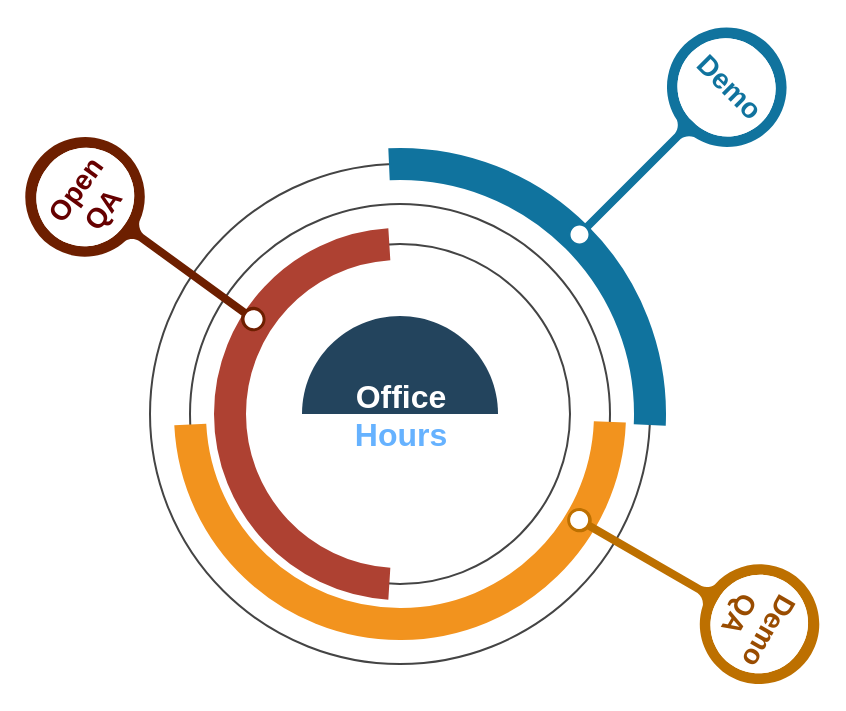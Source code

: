 <mxfile>
    <diagram name="Page-1" id="eBW9y5zrCA25lQ_tnN_S">
        <mxGraphModel dx="598" dy="321" grid="1" gridSize="10" guides="1" tooltips="1" connect="1" arrows="1" fold="1" page="1" pageScale="1" pageWidth="1169" pageHeight="827" math="0" shadow="0">
            <root>
                <mxCell id="0"/>
                <mxCell id="1" parent="0"/>
                <mxCell id="wRLyHGMZge6ypx7a62bu-5" value="" style="ellipse;fillColor=none;strokeColor=#444444;" parent="1" vertex="1">
                    <mxGeometry x="120" y="190" width="250" height="250" as="geometry"/>
                </mxCell>
                <mxCell id="wRLyHGMZge6ypx7a62bu-6" value="" style="ellipse;fillColor=none;strokeColor=#444444;" parent="1" vertex="1">
                    <mxGeometry x="140" y="210" width="210" height="210" as="geometry"/>
                </mxCell>
                <mxCell id="wRLyHGMZge6ypx7a62bu-7" value="" style="ellipse;fillColor=none;strokeColor=#444444;" parent="1" vertex="1">
                    <mxGeometry x="160" y="230" width="170" height="170" as="geometry"/>
                </mxCell>
                <mxCell id="wRLyHGMZge6ypx7a62bu-10" value="" style="verticalLabelPosition=bottom;verticalAlign=top;html=1;shape=mxgraph.basic.arc;fillColor=none;strokeColor=#10739E;startAngle=0.993;endAngle=0.257;strokeWidth=16;" parent="1" vertex="1">
                    <mxGeometry x="120" y="190" width="250" height="250" as="geometry"/>
                </mxCell>
                <mxCell id="wRLyHGMZge6ypx7a62bu-11" value="" style="verticalLabelPosition=bottom;verticalAlign=top;html=1;shape=mxgraph.basic.arc;fillColor=none;strokeColor=#F2931E;startAngle=0.256;endAngle=0.742;strokeWidth=16;" parent="1" vertex="1">
                    <mxGeometry x="140" y="210" width="210" height="210" as="geometry"/>
                </mxCell>
                <mxCell id="wRLyHGMZge6ypx7a62bu-12" value="" style="verticalLabelPosition=bottom;verticalAlign=top;html=1;shape=mxgraph.basic.arc;fillColor=none;strokeColor=#AE4132;startAngle=0.51;endAngle=0.99;strokeWidth=16;" parent="1" vertex="1">
                    <mxGeometry x="160" y="230" width="170" height="170" as="geometry"/>
                </mxCell>
                <mxCell id="wRLyHGMZge6ypx7a62bu-15" value="Office &lt;br&gt;&lt;font color=&quot;#66b2ff&quot;&gt;Hours&lt;/font&gt;" style="html=1;shape=mxgraph.basic.pie;fillColor=#23445D;strokeColor=none;startAngle=0.75;endAngle=0.25;fontSize=16;fontColor=#FFFFFF;verticalAlign=top;spacingTop=24;fontStyle=1;" parent="1" vertex="1">
                    <mxGeometry x="196" y="266" width="98" height="98" as="geometry"/>
                </mxCell>
                <mxCell id="wRLyHGMZge6ypx7a62bu-16" value="Demo" style="verticalLabelPosition=middle;verticalAlign=top;html=1;shape=mxgraph.infographic.circularCallout2;dy=15;strokeColor=#10739E;labelPosition=center;align=center;fontColor=#10739E;fontStyle=1;fontSize=14;spacingTop=14;rotation=45;" parent="1" vertex="1">
                    <mxGeometry x="350" y="110" width="60" height="140" as="geometry"/>
                </mxCell>
                <mxCell id="wRLyHGMZge6ypx7a62bu-20" value="&lt;font color=&quot;#994c00&quot;&gt;Demo&lt;br&gt;QA&lt;/font&gt;" style="verticalLabelPosition=middle;verticalAlign=top;html=1;shape=mxgraph.infographic.circularCallout2;dy=15;strokeColor=#BD7000;labelPosition=center;align=center;fontColor=#000000;fontStyle=1;fontSize=14;spacingTop=9;rotation=120;fillColor=#FFFFFF;" parent="1" vertex="1">
                    <mxGeometry x="360" y="330" width="60" height="140" as="geometry"/>
                </mxCell>
                <mxCell id="wRLyHGMZge6ypx7a62bu-21" value="Open&lt;br&gt;QA" style="verticalLabelPosition=middle;verticalAlign=top;html=1;shape=mxgraph.infographic.circularCallout2;dy=15;strokeColor=#6D1F00;labelPosition=center;align=center;fontColor=#660000;fontStyle=1;fontSize=14;spacingTop=9;rotation=-54;fillColor=#FFFFFF;" parent="1" vertex="1">
                    <mxGeometry x="90" y="160" width="60" height="140" as="geometry"/>
                </mxCell>
            </root>
        </mxGraphModel>
    </diagram>
</mxfile>